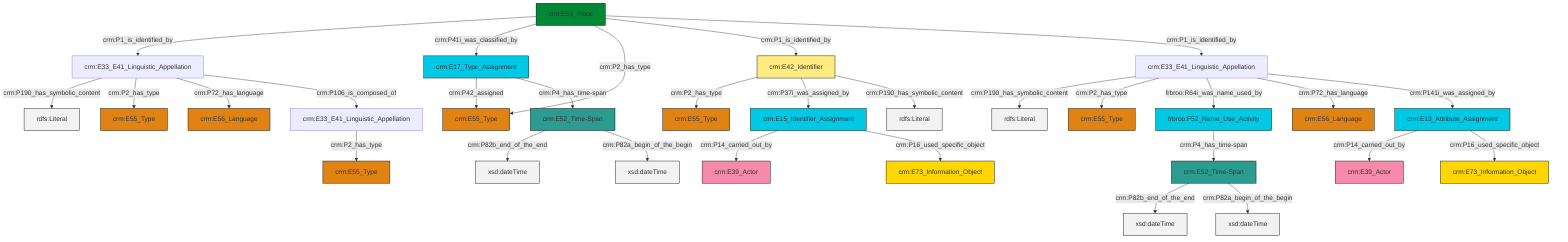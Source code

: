 graph TD
classDef Literal fill:#f2f2f2,stroke:#000000;
classDef CRM_Entity fill:#FFFFFF,stroke:#000000;
classDef Temporal_Entity fill:#00C9E6, stroke:#000000;
classDef Type fill:#E18312, stroke:#000000;
classDef Time-Span fill:#2C9C91, stroke:#000000;
classDef Appellation fill:#FFEB7F, stroke:#000000;
classDef Place fill:#008836, stroke:#000000;
classDef Persistent_Item fill:#B266B2, stroke:#000000;
classDef Conceptual_Object fill:#FFD700, stroke:#000000;
classDef Physical_Thing fill:#D2B48C, stroke:#000000;
classDef Actor fill:#f58aad, stroke:#000000;
classDef PC_Classes fill:#4ce600, stroke:#000000;
classDef Multi fill:#cccccc,stroke:#000000;

0["crm:E17_Type_Assignment"]:::Temporal_Entity -->|crm:P42_assigned| 1["crm:E55_Type"]:::Type
2["crm:E13_Attribute_Assignment"]:::Temporal_Entity -->|crm:P14_carried_out_by| 3["crm:E39_Actor"]:::Actor
4["crm:E52_Time-Span"]:::Time-Span -->|crm:P82b_end_of_the_end| 5[xsd:dateTime]:::Literal
10["crm:E42_Identifier"]:::Appellation -->|crm:P2_has_type| 14["crm:E55_Type"]:::Type
2["crm:E13_Attribute_Assignment"]:::Temporal_Entity -->|crm:P16_used_specific_object| 8["crm:E73_Information_Object"]:::Conceptual_Object
19["crm:E33_E41_Linguistic_Appellation"]:::Default -->|crm:P190_has_symbolic_content| 20[rdfs:Literal]:::Literal
15["crm:E33_E41_Linguistic_Appellation"]:::Default -->|crm:P190_has_symbolic_content| 24[rdfs:Literal]:::Literal
10["crm:E42_Identifier"]:::Appellation -->|crm:P37i_was_assigned_by| 28["crm:E15_Identifier_Assignment"]:::Temporal_Entity
17["frbroo:F52_Name_Use_Activity"]:::Temporal_Entity -->|crm:P4_has_time-span| 31["crm:E52_Time-Span"]:::Time-Span
31["crm:E52_Time-Span"]:::Time-Span -->|crm:P82b_end_of_the_end| 32[xsd:dateTime]:::Literal
6["crm:E53_Place"]:::Place -->|crm:P1_is_identified_by| 19["crm:E33_E41_Linguistic_Appellation"]:::Default
4["crm:E52_Time-Span"]:::Time-Span -->|crm:P82a_begin_of_the_begin| 38[xsd:dateTime]:::Literal
6["crm:E53_Place"]:::Place -->|crm:P41i_was_classified_by| 0["crm:E17_Type_Assignment"]:::Temporal_Entity
15["crm:E33_E41_Linguistic_Appellation"]:::Default -->|crm:P2_has_type| 39["crm:E55_Type"]:::Type
15["crm:E33_E41_Linguistic_Appellation"]:::Default -->|frbroo:R64i_was_name_used_by| 17["frbroo:F52_Name_Use_Activity"]:::Temporal_Entity
15["crm:E33_E41_Linguistic_Appellation"]:::Default -->|crm:P72_has_language| 21["crm:E56_Language"]:::Type
0["crm:E17_Type_Assignment"]:::Temporal_Entity -->|crm:P4_has_time-span| 4["crm:E52_Time-Span"]:::Time-Span
6["crm:E53_Place"]:::Place -->|crm:P2_has_type| 1["crm:E55_Type"]:::Type
6["crm:E53_Place"]:::Place -->|crm:P1_is_identified_by| 10["crm:E42_Identifier"]:::Appellation
28["crm:E15_Identifier_Assignment"]:::Temporal_Entity -->|crm:P14_carried_out_by| 47["crm:E39_Actor"]:::Actor
28["crm:E15_Identifier_Assignment"]:::Temporal_Entity -->|crm:P16_used_specific_object| 45["crm:E73_Information_Object"]:::Conceptual_Object
19["crm:E33_E41_Linguistic_Appellation"]:::Default -->|crm:P2_has_type| 12["crm:E55_Type"]:::Type
19["crm:E33_E41_Linguistic_Appellation"]:::Default -->|crm:P72_has_language| 43["crm:E56_Language"]:::Type
19["crm:E33_E41_Linguistic_Appellation"]:::Default -->|crm:P106_is_composed_of| 36["crm:E33_E41_Linguistic_Appellation"]:::Default
6["crm:E53_Place"]:::Place -->|crm:P1_is_identified_by| 15["crm:E33_E41_Linguistic_Appellation"]:::Default
31["crm:E52_Time-Span"]:::Time-Span -->|crm:P82a_begin_of_the_begin| 50[xsd:dateTime]:::Literal
10["crm:E42_Identifier"]:::Appellation -->|crm:P190_has_symbolic_content| 51[rdfs:Literal]:::Literal
36["crm:E33_E41_Linguistic_Appellation"]:::Default -->|crm:P2_has_type| 26["crm:E55_Type"]:::Type
15["crm:E33_E41_Linguistic_Appellation"]:::Default -->|crm:P141i_was_assigned_by| 2["crm:E13_Attribute_Assignment"]:::Temporal_Entity
